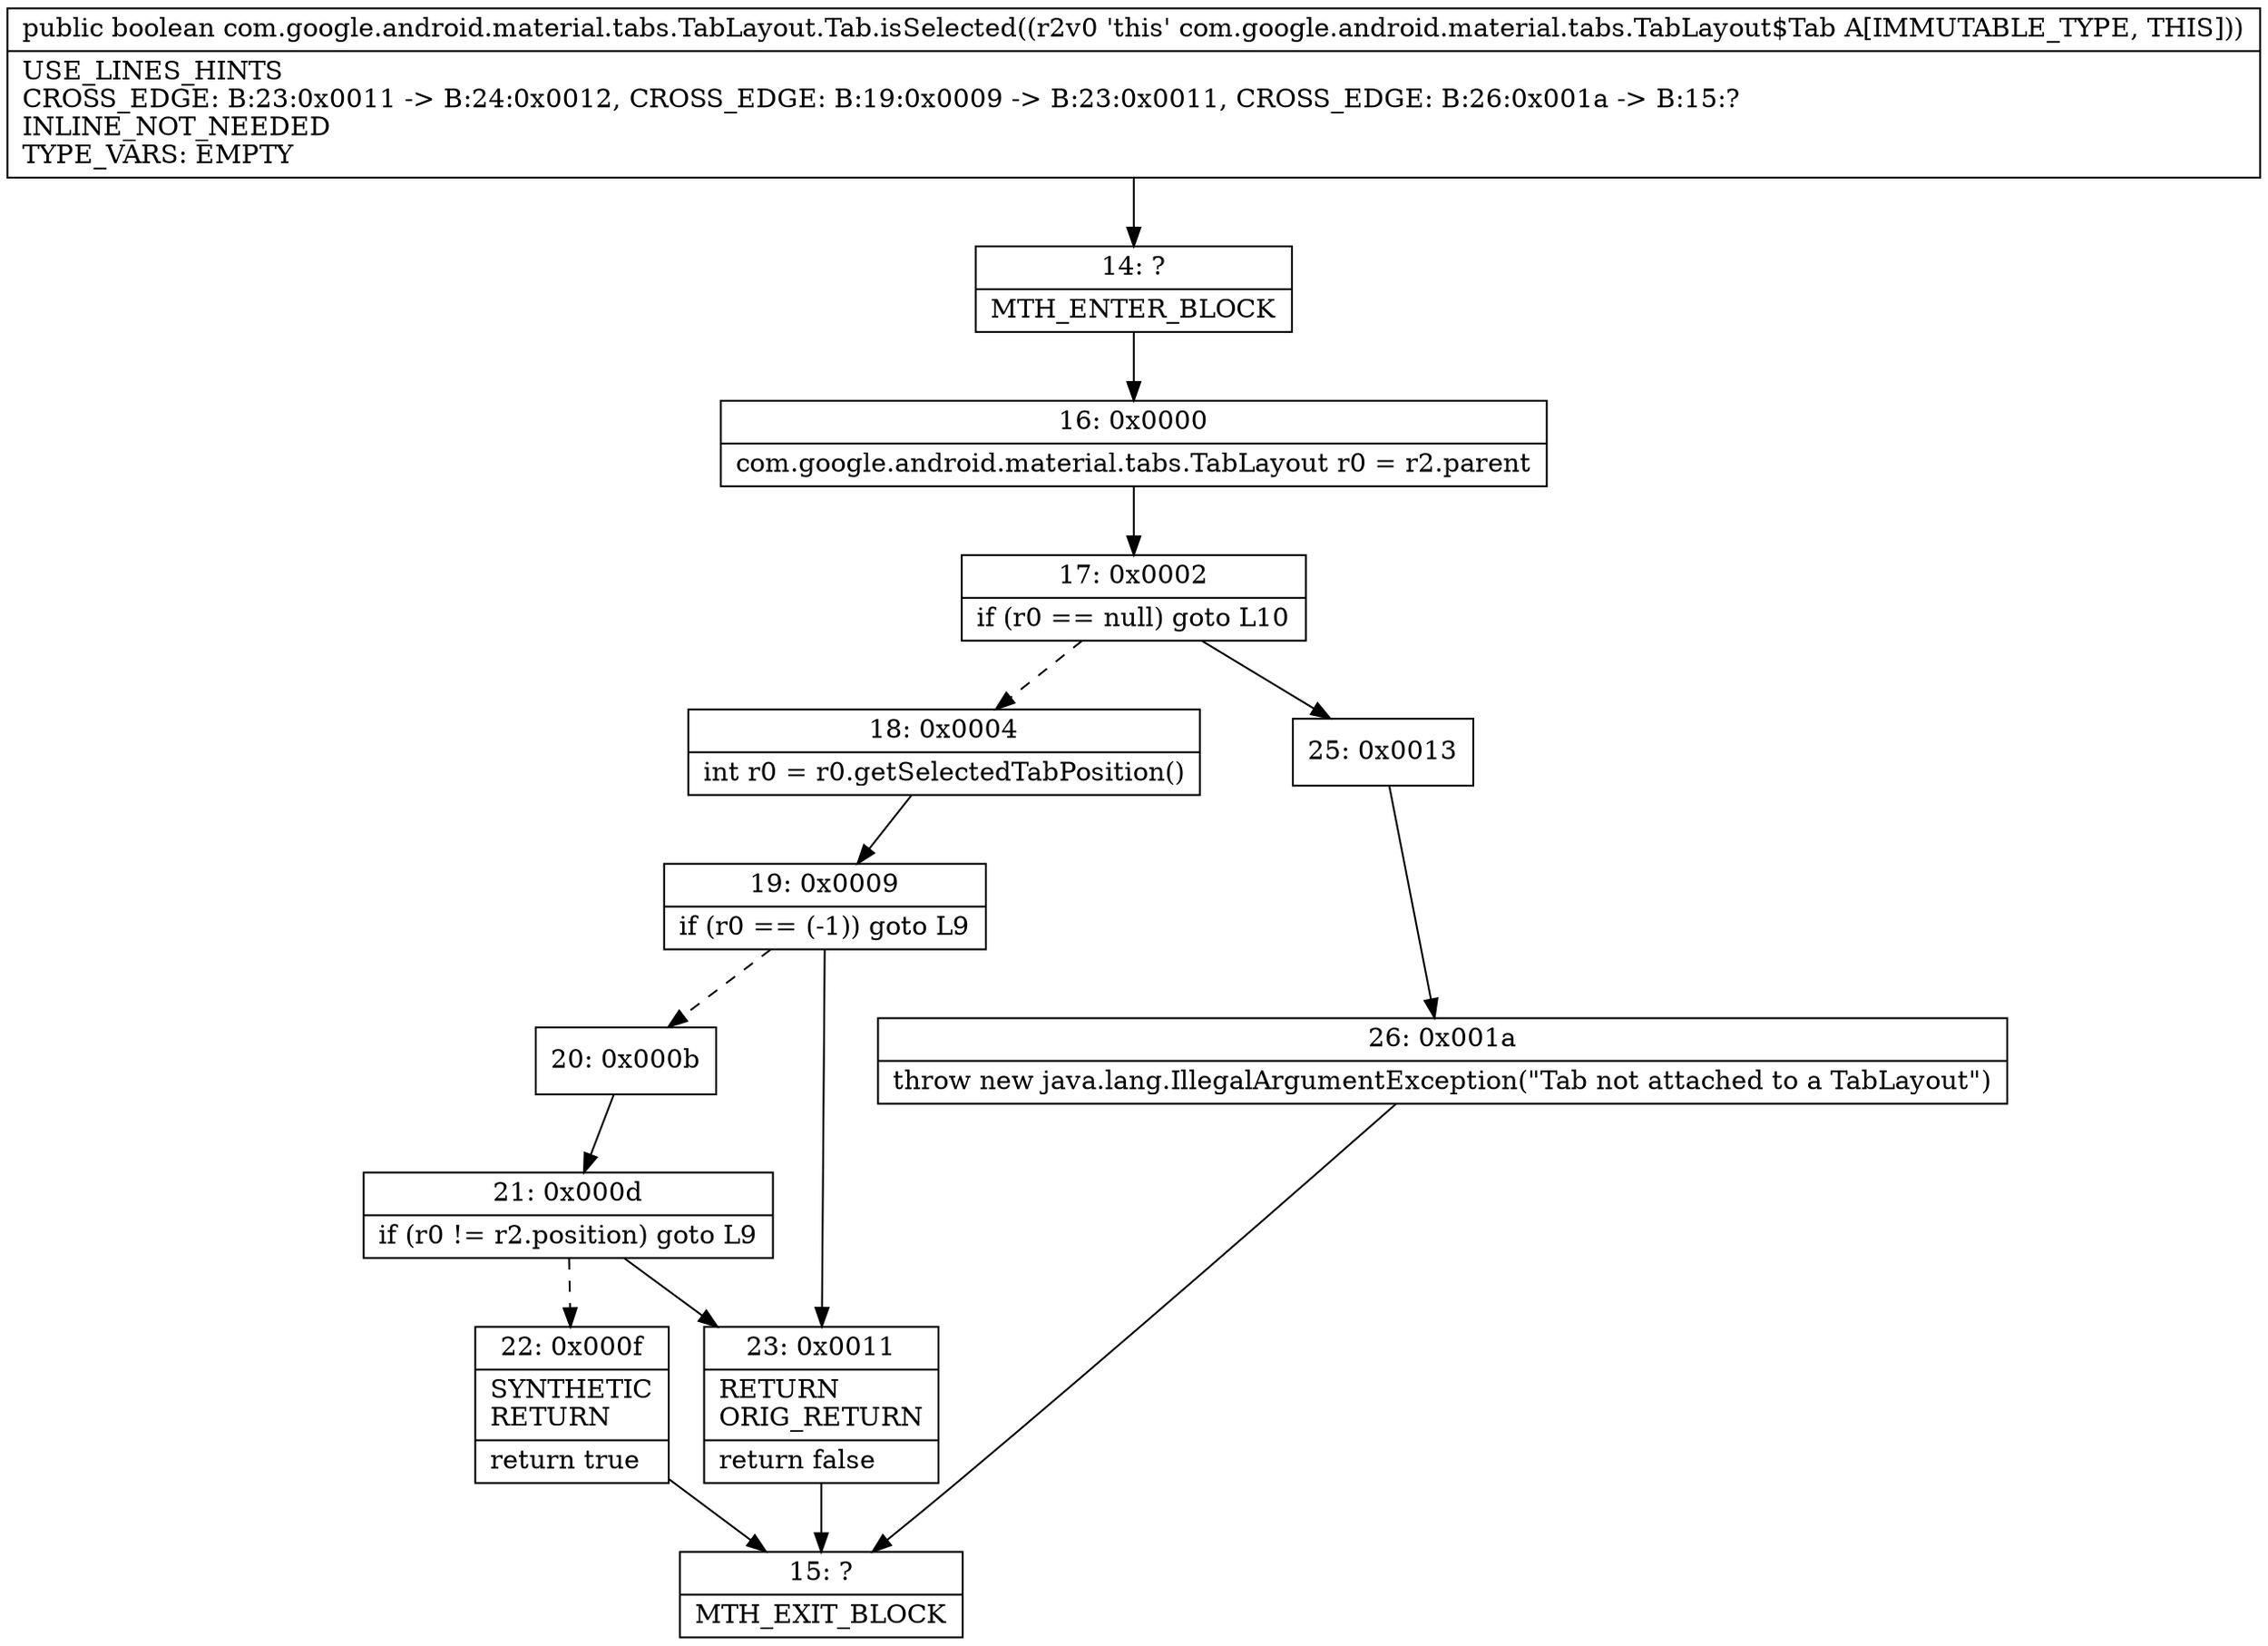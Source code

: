 digraph "CFG forcom.google.android.material.tabs.TabLayout.Tab.isSelected()Z" {
Node_14 [shape=record,label="{14\:\ ?|MTH_ENTER_BLOCK\l}"];
Node_16 [shape=record,label="{16\:\ 0x0000|com.google.android.material.tabs.TabLayout r0 = r2.parent\l}"];
Node_17 [shape=record,label="{17\:\ 0x0002|if (r0 == null) goto L10\l}"];
Node_18 [shape=record,label="{18\:\ 0x0004|int r0 = r0.getSelectedTabPosition()\l}"];
Node_19 [shape=record,label="{19\:\ 0x0009|if (r0 == (\-1)) goto L9\l}"];
Node_20 [shape=record,label="{20\:\ 0x000b}"];
Node_21 [shape=record,label="{21\:\ 0x000d|if (r0 != r2.position) goto L9\l}"];
Node_22 [shape=record,label="{22\:\ 0x000f|SYNTHETIC\lRETURN\l|return true\l}"];
Node_15 [shape=record,label="{15\:\ ?|MTH_EXIT_BLOCK\l}"];
Node_23 [shape=record,label="{23\:\ 0x0011|RETURN\lORIG_RETURN\l|return false\l}"];
Node_25 [shape=record,label="{25\:\ 0x0013}"];
Node_26 [shape=record,label="{26\:\ 0x001a|throw new java.lang.IllegalArgumentException(\"Tab not attached to a TabLayout\")\l}"];
MethodNode[shape=record,label="{public boolean com.google.android.material.tabs.TabLayout.Tab.isSelected((r2v0 'this' com.google.android.material.tabs.TabLayout$Tab A[IMMUTABLE_TYPE, THIS]))  | USE_LINES_HINTS\lCROSS_EDGE: B:23:0x0011 \-\> B:24:0x0012, CROSS_EDGE: B:19:0x0009 \-\> B:23:0x0011, CROSS_EDGE: B:26:0x001a \-\> B:15:?\lINLINE_NOT_NEEDED\lTYPE_VARS: EMPTY\l}"];
MethodNode -> Node_14;Node_14 -> Node_16;
Node_16 -> Node_17;
Node_17 -> Node_18[style=dashed];
Node_17 -> Node_25;
Node_18 -> Node_19;
Node_19 -> Node_20[style=dashed];
Node_19 -> Node_23;
Node_20 -> Node_21;
Node_21 -> Node_22[style=dashed];
Node_21 -> Node_23;
Node_22 -> Node_15;
Node_23 -> Node_15;
Node_25 -> Node_26;
Node_26 -> Node_15;
}

